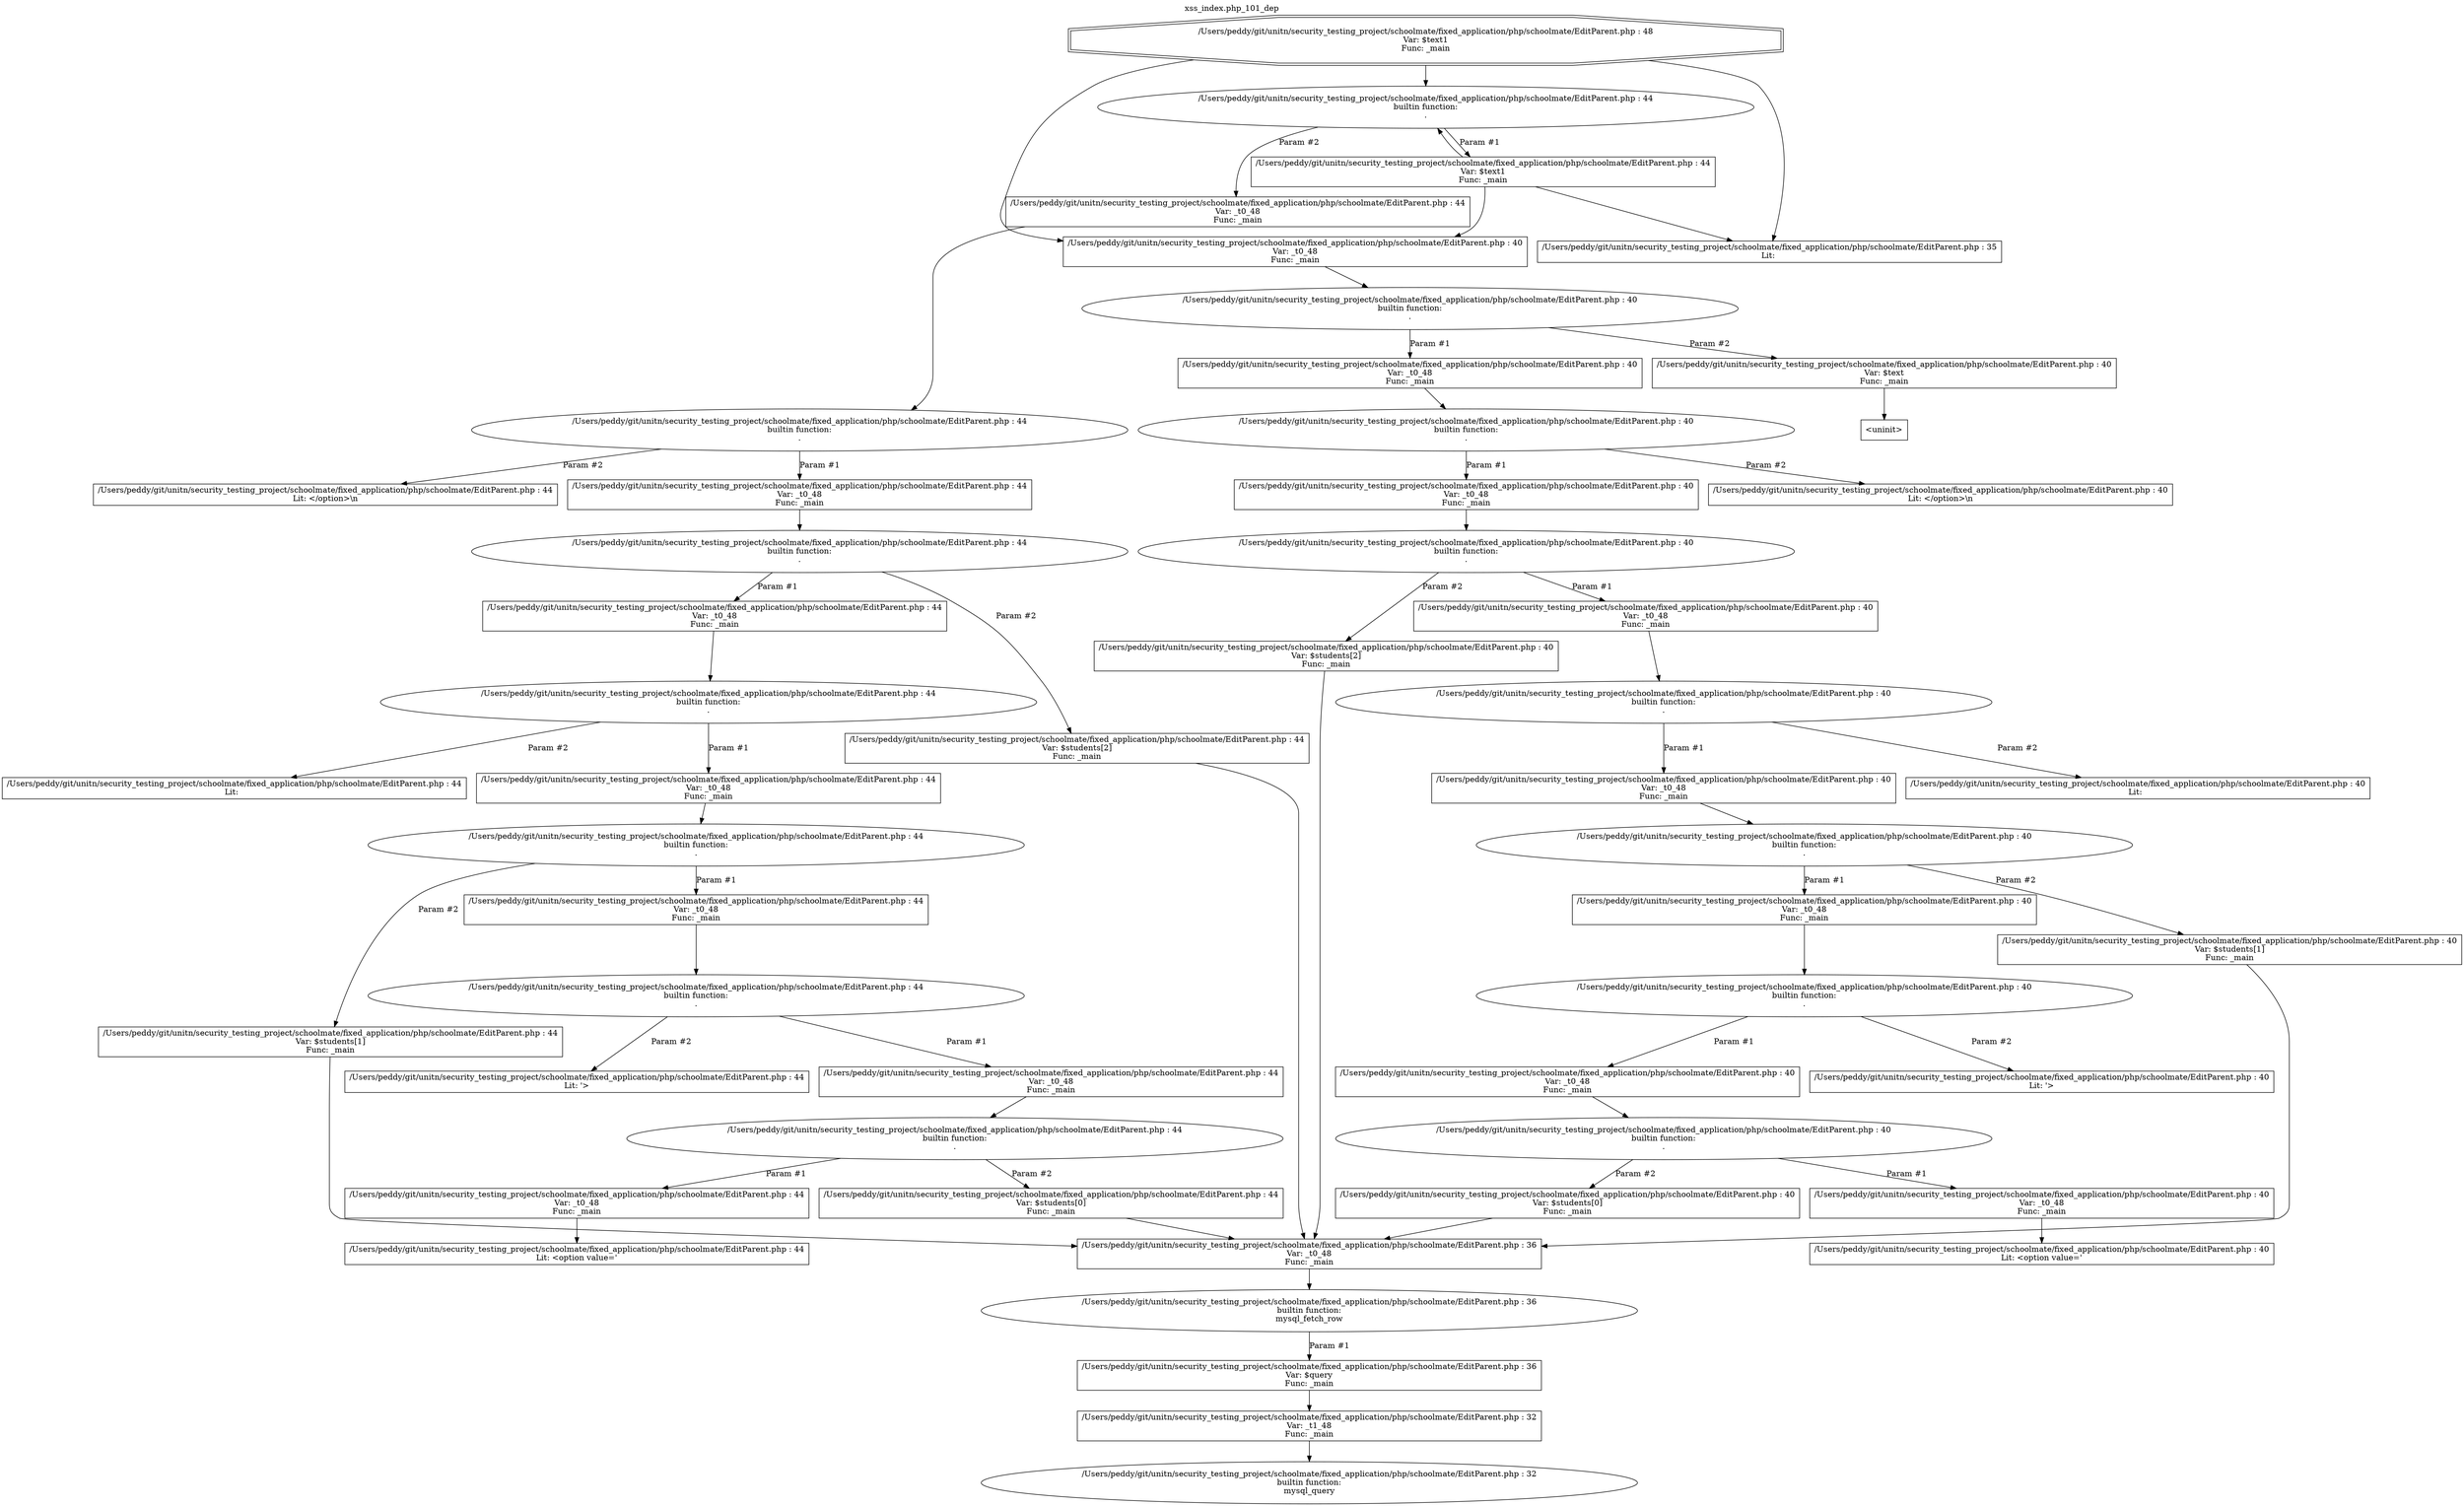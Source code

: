 digraph cfg {
  label="xss_index.php_101_dep";
  labelloc=t;
  n1 [shape=doubleoctagon, label="/Users/peddy/git/unitn/security_testing_project/schoolmate/fixed_application/php/schoolmate/EditParent.php : 48\nVar: $text1\nFunc: _main\n"];
  n2 [shape=ellipse, label="/Users/peddy/git/unitn/security_testing_project/schoolmate/fixed_application/php/schoolmate/EditParent.php : 44\nbuiltin function:\n.\n"];
  n3 [shape=box, label="/Users/peddy/git/unitn/security_testing_project/schoolmate/fixed_application/php/schoolmate/EditParent.php : 44\nVar: $text1\nFunc: _main\n"];
  n4 [shape=box, label="/Users/peddy/git/unitn/security_testing_project/schoolmate/fixed_application/php/schoolmate/EditParent.php : 40\nVar: _t0_48\nFunc: _main\n"];
  n5 [shape=ellipse, label="/Users/peddy/git/unitn/security_testing_project/schoolmate/fixed_application/php/schoolmate/EditParent.php : 40\nbuiltin function:\n.\n"];
  n6 [shape=box, label="/Users/peddy/git/unitn/security_testing_project/schoolmate/fixed_application/php/schoolmate/EditParent.php : 40\nVar: _t0_48\nFunc: _main\n"];
  n7 [shape=ellipse, label="/Users/peddy/git/unitn/security_testing_project/schoolmate/fixed_application/php/schoolmate/EditParent.php : 40\nbuiltin function:\n.\n"];
  n8 [shape=box, label="/Users/peddy/git/unitn/security_testing_project/schoolmate/fixed_application/php/schoolmate/EditParent.php : 40\nVar: _t0_48\nFunc: _main\n"];
  n9 [shape=ellipse, label="/Users/peddy/git/unitn/security_testing_project/schoolmate/fixed_application/php/schoolmate/EditParent.php : 40\nbuiltin function:\n.\n"];
  n10 [shape=box, label="/Users/peddy/git/unitn/security_testing_project/schoolmate/fixed_application/php/schoolmate/EditParent.php : 40\nVar: _t0_48\nFunc: _main\n"];
  n11 [shape=ellipse, label="/Users/peddy/git/unitn/security_testing_project/schoolmate/fixed_application/php/schoolmate/EditParent.php : 40\nbuiltin function:\n.\n"];
  n12 [shape=box, label="/Users/peddy/git/unitn/security_testing_project/schoolmate/fixed_application/php/schoolmate/EditParent.php : 40\nVar: _t0_48\nFunc: _main\n"];
  n13 [shape=ellipse, label="/Users/peddy/git/unitn/security_testing_project/schoolmate/fixed_application/php/schoolmate/EditParent.php : 40\nbuiltin function:\n.\n"];
  n14 [shape=box, label="/Users/peddy/git/unitn/security_testing_project/schoolmate/fixed_application/php/schoolmate/EditParent.php : 40\nVar: _t0_48\nFunc: _main\n"];
  n15 [shape=ellipse, label="/Users/peddy/git/unitn/security_testing_project/schoolmate/fixed_application/php/schoolmate/EditParent.php : 40\nbuiltin function:\n.\n"];
  n16 [shape=box, label="/Users/peddy/git/unitn/security_testing_project/schoolmate/fixed_application/php/schoolmate/EditParent.php : 40\nVar: _t0_48\nFunc: _main\n"];
  n17 [shape=ellipse, label="/Users/peddy/git/unitn/security_testing_project/schoolmate/fixed_application/php/schoolmate/EditParent.php : 40\nbuiltin function:\n.\n"];
  n18 [shape=box, label="/Users/peddy/git/unitn/security_testing_project/schoolmate/fixed_application/php/schoolmate/EditParent.php : 40\nVar: _t0_48\nFunc: _main\n"];
  n19 [shape=box, label="/Users/peddy/git/unitn/security_testing_project/schoolmate/fixed_application/php/schoolmate/EditParent.php : 40\nLit: <option value='\n"];
  n20 [shape=box, label="/Users/peddy/git/unitn/security_testing_project/schoolmate/fixed_application/php/schoolmate/EditParent.php : 40\nVar: $students[0]\nFunc: _main\n"];
  n21 [shape=box, label="/Users/peddy/git/unitn/security_testing_project/schoolmate/fixed_application/php/schoolmate/EditParent.php : 36\nVar: _t0_48\nFunc: _main\n"];
  n22 [shape=ellipse, label="/Users/peddy/git/unitn/security_testing_project/schoolmate/fixed_application/php/schoolmate/EditParent.php : 36\nbuiltin function:\nmysql_fetch_row\n"];
  n23 [shape=box, label="/Users/peddy/git/unitn/security_testing_project/schoolmate/fixed_application/php/schoolmate/EditParent.php : 36\nVar: $query\nFunc: _main\n"];
  n24 [shape=box, label="/Users/peddy/git/unitn/security_testing_project/schoolmate/fixed_application/php/schoolmate/EditParent.php : 32\nVar: _t1_48\nFunc: _main\n"];
  n25 [shape=ellipse, label="/Users/peddy/git/unitn/security_testing_project/schoolmate/fixed_application/php/schoolmate/EditParent.php : 32\nbuiltin function:\nmysql_query\n"];
  n26 [shape=box, label="/Users/peddy/git/unitn/security_testing_project/schoolmate/fixed_application/php/schoolmate/EditParent.php : 40\nLit: '>\n"];
  n27 [shape=box, label="/Users/peddy/git/unitn/security_testing_project/schoolmate/fixed_application/php/schoolmate/EditParent.php : 40\nVar: $students[1]\nFunc: _main\n"];
  n28 [shape=box, label="/Users/peddy/git/unitn/security_testing_project/schoolmate/fixed_application/php/schoolmate/EditParent.php : 40\nLit:  \n"];
  n29 [shape=box, label="/Users/peddy/git/unitn/security_testing_project/schoolmate/fixed_application/php/schoolmate/EditParent.php : 40\nVar: $students[2]\nFunc: _main\n"];
  n30 [shape=box, label="/Users/peddy/git/unitn/security_testing_project/schoolmate/fixed_application/php/schoolmate/EditParent.php : 40\nLit: </option>\\n\n"];
  n31 [shape=box, label="/Users/peddy/git/unitn/security_testing_project/schoolmate/fixed_application/php/schoolmate/EditParent.php : 40\nVar: $text\nFunc: _main\n"];
  n32 [shape=box, label="<uninit>"];
  n33 [shape=box, label="/Users/peddy/git/unitn/security_testing_project/schoolmate/fixed_application/php/schoolmate/EditParent.php : 35\nLit: \n"];
  n34 [shape=box, label="/Users/peddy/git/unitn/security_testing_project/schoolmate/fixed_application/php/schoolmate/EditParent.php : 44\nVar: _t0_48\nFunc: _main\n"];
  n35 [shape=ellipse, label="/Users/peddy/git/unitn/security_testing_project/schoolmate/fixed_application/php/schoolmate/EditParent.php : 44\nbuiltin function:\n.\n"];
  n36 [shape=box, label="/Users/peddy/git/unitn/security_testing_project/schoolmate/fixed_application/php/schoolmate/EditParent.php : 44\nVar: _t0_48\nFunc: _main\n"];
  n37 [shape=ellipse, label="/Users/peddy/git/unitn/security_testing_project/schoolmate/fixed_application/php/schoolmate/EditParent.php : 44\nbuiltin function:\n.\n"];
  n38 [shape=box, label="/Users/peddy/git/unitn/security_testing_project/schoolmate/fixed_application/php/schoolmate/EditParent.php : 44\nVar: _t0_48\nFunc: _main\n"];
  n39 [shape=ellipse, label="/Users/peddy/git/unitn/security_testing_project/schoolmate/fixed_application/php/schoolmate/EditParent.php : 44\nbuiltin function:\n.\n"];
  n40 [shape=box, label="/Users/peddy/git/unitn/security_testing_project/schoolmate/fixed_application/php/schoolmate/EditParent.php : 44\nVar: _t0_48\nFunc: _main\n"];
  n41 [shape=ellipse, label="/Users/peddy/git/unitn/security_testing_project/schoolmate/fixed_application/php/schoolmate/EditParent.php : 44\nbuiltin function:\n.\n"];
  n42 [shape=box, label="/Users/peddy/git/unitn/security_testing_project/schoolmate/fixed_application/php/schoolmate/EditParent.php : 44\nVar: _t0_48\nFunc: _main\n"];
  n43 [shape=ellipse, label="/Users/peddy/git/unitn/security_testing_project/schoolmate/fixed_application/php/schoolmate/EditParent.php : 44\nbuiltin function:\n.\n"];
  n44 [shape=box, label="/Users/peddy/git/unitn/security_testing_project/schoolmate/fixed_application/php/schoolmate/EditParent.php : 44\nVar: _t0_48\nFunc: _main\n"];
  n45 [shape=ellipse, label="/Users/peddy/git/unitn/security_testing_project/schoolmate/fixed_application/php/schoolmate/EditParent.php : 44\nbuiltin function:\n.\n"];
  n46 [shape=box, label="/Users/peddy/git/unitn/security_testing_project/schoolmate/fixed_application/php/schoolmate/EditParent.php : 44\nVar: _t0_48\nFunc: _main\n"];
  n47 [shape=box, label="/Users/peddy/git/unitn/security_testing_project/schoolmate/fixed_application/php/schoolmate/EditParent.php : 44\nLit: <option value='\n"];
  n48 [shape=box, label="/Users/peddy/git/unitn/security_testing_project/schoolmate/fixed_application/php/schoolmate/EditParent.php : 44\nVar: $students[0]\nFunc: _main\n"];
  n49 [shape=box, label="/Users/peddy/git/unitn/security_testing_project/schoolmate/fixed_application/php/schoolmate/EditParent.php : 44\nLit: '>\n"];
  n50 [shape=box, label="/Users/peddy/git/unitn/security_testing_project/schoolmate/fixed_application/php/schoolmate/EditParent.php : 44\nVar: $students[1]\nFunc: _main\n"];
  n51 [shape=box, label="/Users/peddy/git/unitn/security_testing_project/schoolmate/fixed_application/php/schoolmate/EditParent.php : 44\nLit:  \n"];
  n52 [shape=box, label="/Users/peddy/git/unitn/security_testing_project/schoolmate/fixed_application/php/schoolmate/EditParent.php : 44\nVar: $students[2]\nFunc: _main\n"];
  n53 [shape=box, label="/Users/peddy/git/unitn/security_testing_project/schoolmate/fixed_application/php/schoolmate/EditParent.php : 44\nLit: </option>\\n\n"];
  n1 -> n2;
  n1 -> n4;
  n1 -> n33;
  n3 -> n2;
  n3 -> n4;
  n3 -> n33;
  n4 -> n5;
  n6 -> n7;
  n8 -> n9;
  n10 -> n11;
  n12 -> n13;
  n14 -> n15;
  n16 -> n17;
  n18 -> n19;
  n17 -> n18[label="Param #1"];
  n17 -> n20[label="Param #2"];
  n21 -> n22;
  n24 -> n25;
  n23 -> n24;
  n22 -> n23[label="Param #1"];
  n20 -> n21;
  n15 -> n16[label="Param #1"];
  n15 -> n26[label="Param #2"];
  n13 -> n14[label="Param #1"];
  n13 -> n27[label="Param #2"];
  n27 -> n21;
  n11 -> n12[label="Param #1"];
  n11 -> n28[label="Param #2"];
  n9 -> n10[label="Param #1"];
  n9 -> n29[label="Param #2"];
  n29 -> n21;
  n7 -> n8[label="Param #1"];
  n7 -> n30[label="Param #2"];
  n5 -> n6[label="Param #1"];
  n5 -> n31[label="Param #2"];
  n31 -> n32;
  n2 -> n3[label="Param #1"];
  n2 -> n34[label="Param #2"];
  n34 -> n35;
  n36 -> n37;
  n38 -> n39;
  n40 -> n41;
  n42 -> n43;
  n44 -> n45;
  n46 -> n47;
  n45 -> n46[label="Param #1"];
  n45 -> n48[label="Param #2"];
  n48 -> n21;
  n43 -> n44[label="Param #1"];
  n43 -> n49[label="Param #2"];
  n41 -> n42[label="Param #1"];
  n41 -> n50[label="Param #2"];
  n50 -> n21;
  n39 -> n40[label="Param #1"];
  n39 -> n51[label="Param #2"];
  n37 -> n38[label="Param #1"];
  n37 -> n52[label="Param #2"];
  n52 -> n21;
  n35 -> n36[label="Param #1"];
  n35 -> n53[label="Param #2"];
}
